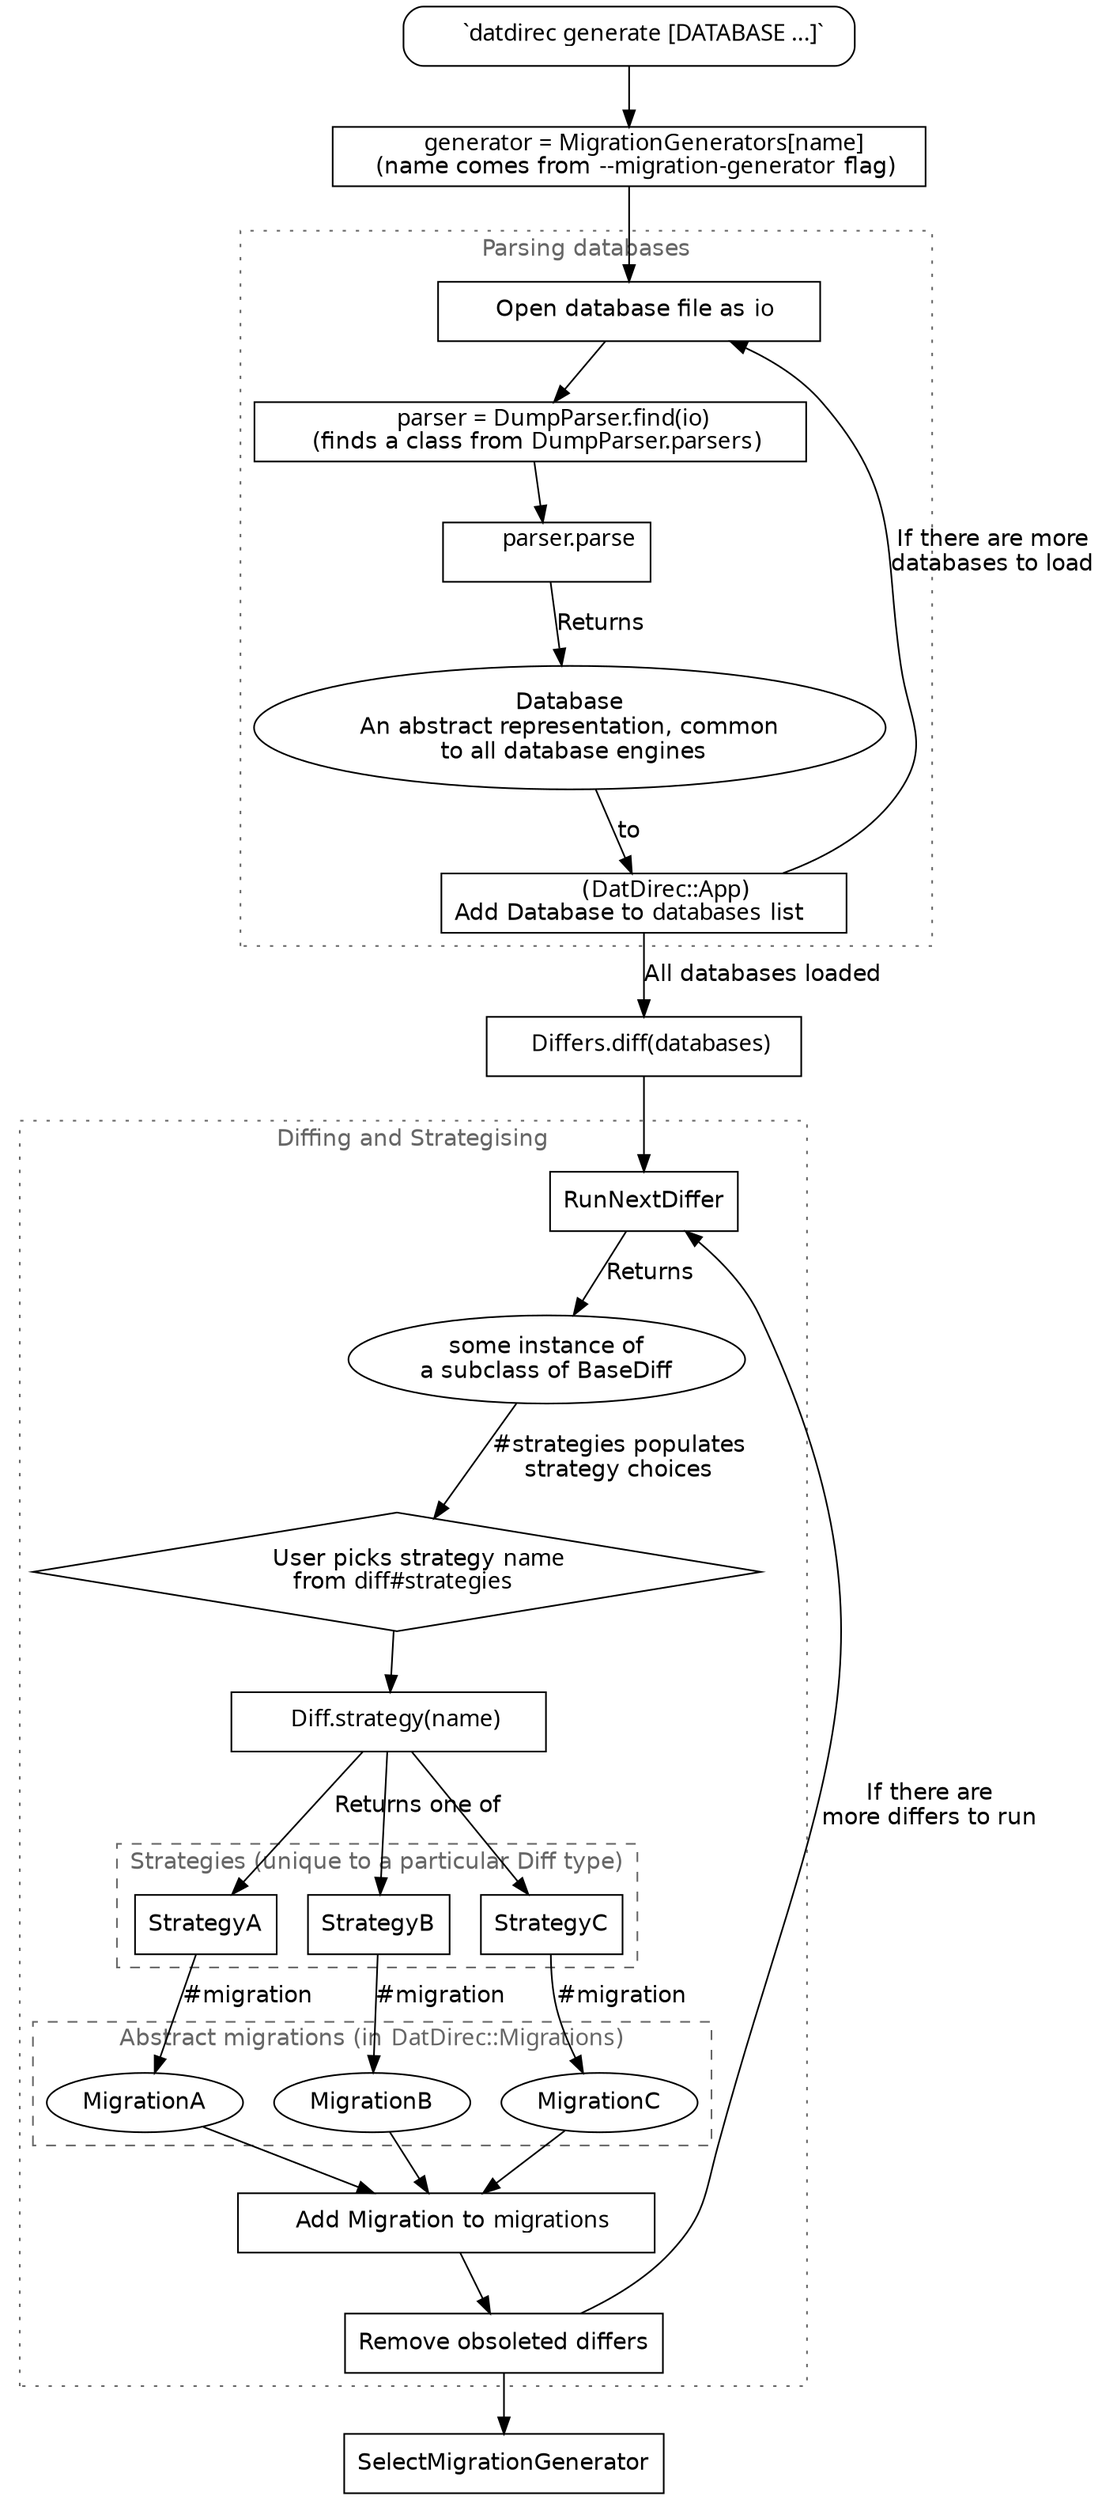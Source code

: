 digraph {
  node [ shape=box fontname=Helvetica ]
  edge [ fontname=Helvetica ]
  graph [ fontname=Helvetica, fontcolor="#666666", color="#666666"]

  Start [style=rounded, label=<
      <font face="Fira Code">`datdirec generate [DATABASE ...]`</font>
  >]

  PrepareMigrationGenerator [ label=<
    <font face="Fira Code">generator = MigrationGenerators[name]</font><br />
    (name comes from <font face="Fira Code">--migration-generator</font> flag)
  >]

  Start -> PrepareMigrationGenerator
  PrepareMigrationGenerator -> ParseNextDatabase

  subgraph cluster_parsing {
    style=dotted; label="Parsing databases";


    ParseNextDatabase [label=<
      Open database file as <font face="Fira Code">io</font>
    >]
    FindDumpParser [label=<
      <font face="Fira Code">parser = DumpParser.find(io)</font><br />
      (finds a class from <font face="Fira Code">DumpParser.parsers</font>)
    >]
    DumpParserParse [label=<
      <font face="Fira Code">parser.parse</font><br />
    >]
    Database [ shape=ellipse, label="Database\nAn abstract representation, common\n to all database engines" ]
    AddDatabaseToList [label=<
      (<font face="Fira Code">DatDirec::App</font>)<br />Add Database to <font face="Fira Code">databases</font> list
    >]
    ParseNextDatabase -> FindDumpParser
    FindDumpParser -> DumpParserParse
    DumpParserParse -> Database [ label="Returns" ]
    Database -> AddDatabaseToList [ label="to" ]
    AddDatabaseToList -> ParseNextDatabase [ label="If there are more\ndatabases to load" ]
  }

  RunDiffers [label=<
    <font face="Fira Code">Differs.diff(databases)</font>
  >]

  AddDatabaseToList -> RunDiffers [ label="All databases loaded" ]
  RunDiffers -> RunNextDiffer

  subgraph cluster_diffing {
    style=dotted; label="Diffing and Strategising"

    RunNextDiffer
    Diff [ shape=ellipse, label="some instance of\na subclass of BaseDiff"]
    PickStrategy [ shape=diamond, label=<
      User picks strategy <font face="Fira Code">name</font><br />
      from <font face="Fira Code">diff#strategies</font>
    >]
    CallStrategy [label=<
      <font face="Fira Code">Diff.strategy(name)</font>
    >]
    MigrationA [ shape=ellipse ]
    MigrationB [ shape=ellipse ]
    MigrationC [ shape=ellipse ]

    AddMigration [ label=<
      Add Migration to <font face="Fira Code">migrations</font>
    >]
    RemoveObsoletedDiffers [ label="Remove obsoleted differs" ]

    RunNextDiffer -> Diff [ label="Returns" ]
    Diff -> PickStrategy [ label="#strategies populates\nstrategy choices" ]
    PickStrategy -> CallStrategy
    CallStrategy -> StrategyA [ label="Returns one of", labelfloat=9000 ]
    CallStrategy -> StrategyB
    CallStrategy -> StrategyC
    RemoveObsoletedDiffers -> RunNextDiffer [label="If there are\nmore differs to run"]
    MigrationA -> AddMigration
    MigrationB -> AddMigration
    MigrationC -> AddMigration
    AddMigration -> RemoveObsoletedDiffers

    subgraph cluster_migrations {
      label=<
      Abstract migrations (in <font face="Fira Code">DatDirec::Migrations</font>)
      >
      style=dashed
      newrank = true
      MigrationA
      MigrationB
      MigrationC
    }
    subgraph cluster_strats {
      style=dashed
      label="Strategies (unique to a particular Diff type)";
      newrank = true
      StrategyA -> MigrationA [ label="#migration" ]
      StrategyB -> MigrationB [ label="#migration" ]
      StrategyC -> MigrationC [ label="#migration" ]
      StrategyA
      StrategyB
      StrategyC
    }
  }

  RemoveObsoletedDiffers -> SelectMigrationGenerator

  subgraph cluster_generate {
    // TODO
  }

}

